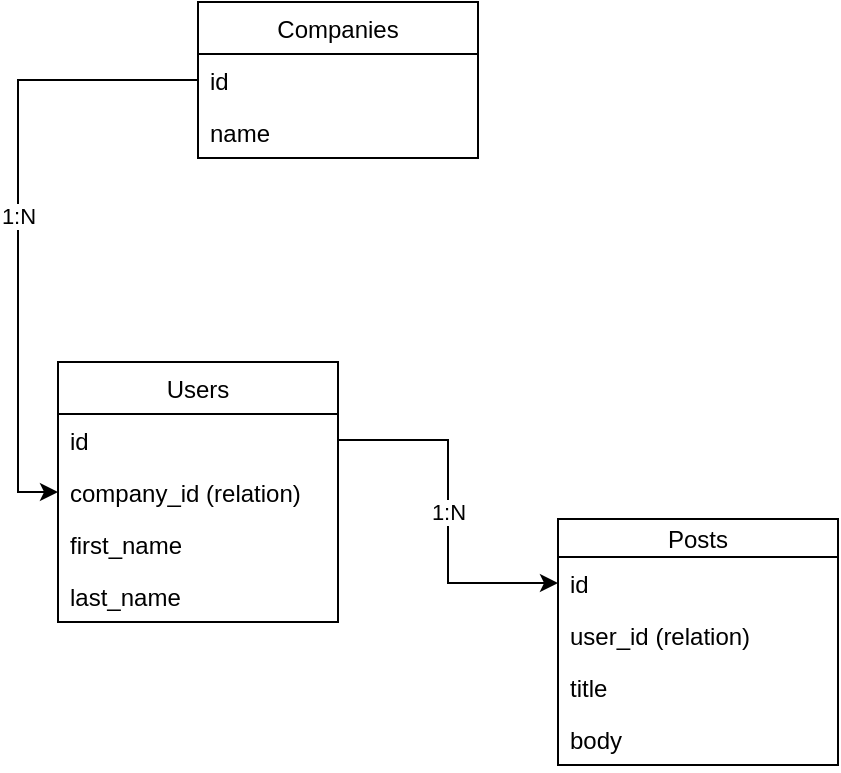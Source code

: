 <mxfile version="11.1.4" type="device"><diagram name="Page-1" id="a7904f86-f2b4-8e86-fa97-74104820619b"><mxGraphModel dx="1355" dy="827" grid="1" gridSize="10" guides="1" tooltips="1" connect="1" arrows="1" fold="1" page="1" pageScale="1" pageWidth="1100" pageHeight="850" background="#ffffff" math="0" shadow="0"><root><mxCell id="0"/><mxCell id="1" parent="0"/><mxCell id="MIZ1dpF5CbpGjztSvTlX-1" value="Users" style="swimlane;fontStyle=0;childLayout=stackLayout;horizontal=1;startSize=26;fillColor=none;horizontalStack=0;resizeParent=1;resizeParentMax=0;resizeLast=0;collapsible=1;marginBottom=0;" vertex="1" parent="1"><mxGeometry x="350" y="360" width="140" height="130" as="geometry"/></mxCell><mxCell id="MIZ1dpF5CbpGjztSvTlX-10" value="id" style="text;strokeColor=none;fillColor=none;align=left;verticalAlign=top;spacingLeft=4;spacingRight=4;overflow=hidden;rotatable=0;points=[[0,0.5],[1,0.5]];portConstraint=eastwest;" vertex="1" parent="MIZ1dpF5CbpGjztSvTlX-1"><mxGeometry y="26" width="140" height="26" as="geometry"/></mxCell><mxCell id="MIZ1dpF5CbpGjztSvTlX-2" value="company_id (relation)" style="text;strokeColor=none;fillColor=none;align=left;verticalAlign=top;spacingLeft=4;spacingRight=4;overflow=hidden;rotatable=0;points=[[0,0.5],[1,0.5]];portConstraint=eastwest;" vertex="1" parent="MIZ1dpF5CbpGjztSvTlX-1"><mxGeometry y="52" width="140" height="26" as="geometry"/></mxCell><mxCell id="MIZ1dpF5CbpGjztSvTlX-3" value="first_name" style="text;strokeColor=none;fillColor=none;align=left;verticalAlign=top;spacingLeft=4;spacingRight=4;overflow=hidden;rotatable=0;points=[[0,0.5],[1,0.5]];portConstraint=eastwest;" vertex="1" parent="MIZ1dpF5CbpGjztSvTlX-1"><mxGeometry y="78" width="140" height="26" as="geometry"/></mxCell><mxCell id="MIZ1dpF5CbpGjztSvTlX-4" value="last_name" style="text;strokeColor=none;fillColor=none;align=left;verticalAlign=top;spacingLeft=4;spacingRight=4;overflow=hidden;rotatable=0;points=[[0,0.5],[1,0.5]];portConstraint=eastwest;" vertex="1" parent="MIZ1dpF5CbpGjztSvTlX-1"><mxGeometry y="104" width="140" height="26" as="geometry"/></mxCell><mxCell id="MIZ1dpF5CbpGjztSvTlX-5" value="Companies" style="swimlane;fontStyle=0;childLayout=stackLayout;horizontal=1;startSize=26;fillColor=none;horizontalStack=0;resizeParent=1;resizeParentMax=0;resizeLast=0;collapsible=1;marginBottom=0;" vertex="1" parent="1"><mxGeometry x="420" y="180" width="140" height="78" as="geometry"/></mxCell><mxCell id="MIZ1dpF5CbpGjztSvTlX-6" value="id" style="text;strokeColor=none;fillColor=none;align=left;verticalAlign=top;spacingLeft=4;spacingRight=4;overflow=hidden;rotatable=0;points=[[0,0.5],[1,0.5]];portConstraint=eastwest;" vertex="1" parent="MIZ1dpF5CbpGjztSvTlX-5"><mxGeometry y="26" width="140" height="26" as="geometry"/></mxCell><mxCell id="MIZ1dpF5CbpGjztSvTlX-9" value="name" style="text;strokeColor=none;fillColor=none;align=left;verticalAlign=top;spacingLeft=4;spacingRight=4;overflow=hidden;rotatable=0;points=[[0,0.5],[1,0.5]];portConstraint=eastwest;" vertex="1" parent="MIZ1dpF5CbpGjztSvTlX-5"><mxGeometry y="52" width="140" height="26" as="geometry"/></mxCell><mxCell id="MIZ1dpF5CbpGjztSvTlX-11" value="Posts" style="swimlane;fontStyle=0;childLayout=stackLayout;horizontal=1;startSize=19;fillColor=none;horizontalStack=0;resizeParent=1;resizeParentMax=0;resizeLast=0;collapsible=1;marginBottom=0;" vertex="1" parent="1"><mxGeometry x="600" y="438.5" width="140" height="123" as="geometry"/></mxCell><mxCell id="MIZ1dpF5CbpGjztSvTlX-12" value="id" style="text;strokeColor=none;fillColor=none;align=left;verticalAlign=top;spacingLeft=4;spacingRight=4;overflow=hidden;rotatable=0;points=[[0,0.5],[1,0.5]];portConstraint=eastwest;" vertex="1" parent="MIZ1dpF5CbpGjztSvTlX-11"><mxGeometry y="19" width="140" height="26" as="geometry"/></mxCell><mxCell id="MIZ1dpF5CbpGjztSvTlX-13" value="user_id (relation)" style="text;strokeColor=none;fillColor=none;align=left;verticalAlign=top;spacingLeft=4;spacingRight=4;overflow=hidden;rotatable=0;points=[[0,0.5],[1,0.5]];portConstraint=eastwest;" vertex="1" parent="MIZ1dpF5CbpGjztSvTlX-11"><mxGeometry y="45" width="140" height="26" as="geometry"/></mxCell><mxCell id="MIZ1dpF5CbpGjztSvTlX-14" value="title" style="text;strokeColor=none;fillColor=none;align=left;verticalAlign=top;spacingLeft=4;spacingRight=4;overflow=hidden;rotatable=0;points=[[0,0.5],[1,0.5]];portConstraint=eastwest;" vertex="1" parent="MIZ1dpF5CbpGjztSvTlX-11"><mxGeometry y="71" width="140" height="26" as="geometry"/></mxCell><mxCell id="MIZ1dpF5CbpGjztSvTlX-15" value="body" style="text;strokeColor=none;fillColor=none;align=left;verticalAlign=top;spacingLeft=4;spacingRight=4;overflow=hidden;rotatable=0;points=[[0,0.5],[1,0.5]];portConstraint=eastwest;" vertex="1" parent="MIZ1dpF5CbpGjztSvTlX-11"><mxGeometry y="97" width="140" height="26" as="geometry"/></mxCell><mxCell id="MIZ1dpF5CbpGjztSvTlX-17" value="1:N" style="edgeStyle=orthogonalEdgeStyle;rounded=0;orthogonalLoop=1;jettySize=auto;html=1;" edge="1" parent="1" source="MIZ1dpF5CbpGjztSvTlX-10" target="MIZ1dpF5CbpGjztSvTlX-12"><mxGeometry relative="1" as="geometry"/></mxCell><mxCell id="MIZ1dpF5CbpGjztSvTlX-18" value="1:N" style="edgeStyle=orthogonalEdgeStyle;rounded=0;orthogonalLoop=1;jettySize=auto;html=1;entryX=0;entryY=0.5;entryDx=0;entryDy=0;" edge="1" parent="1" source="MIZ1dpF5CbpGjztSvTlX-6" target="MIZ1dpF5CbpGjztSvTlX-2"><mxGeometry relative="1" as="geometry"/></mxCell></root></mxGraphModel></diagram></mxfile>